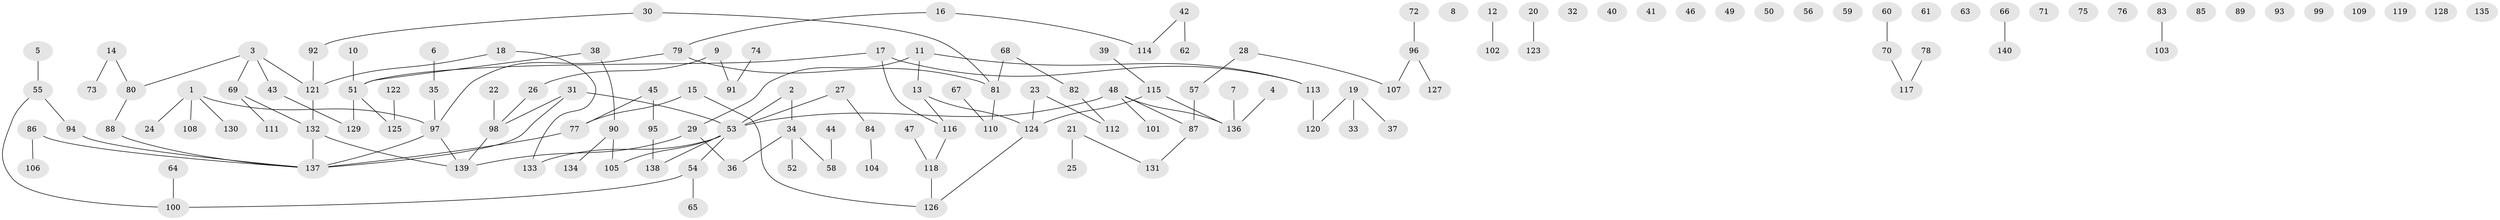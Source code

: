 // Generated by graph-tools (version 1.1) at 2025/49/03/09/25 03:49:13]
// undirected, 140 vertices, 128 edges
graph export_dot {
graph [start="1"]
  node [color=gray90,style=filled];
  1;
  2;
  3;
  4;
  5;
  6;
  7;
  8;
  9;
  10;
  11;
  12;
  13;
  14;
  15;
  16;
  17;
  18;
  19;
  20;
  21;
  22;
  23;
  24;
  25;
  26;
  27;
  28;
  29;
  30;
  31;
  32;
  33;
  34;
  35;
  36;
  37;
  38;
  39;
  40;
  41;
  42;
  43;
  44;
  45;
  46;
  47;
  48;
  49;
  50;
  51;
  52;
  53;
  54;
  55;
  56;
  57;
  58;
  59;
  60;
  61;
  62;
  63;
  64;
  65;
  66;
  67;
  68;
  69;
  70;
  71;
  72;
  73;
  74;
  75;
  76;
  77;
  78;
  79;
  80;
  81;
  82;
  83;
  84;
  85;
  86;
  87;
  88;
  89;
  90;
  91;
  92;
  93;
  94;
  95;
  96;
  97;
  98;
  99;
  100;
  101;
  102;
  103;
  104;
  105;
  106;
  107;
  108;
  109;
  110;
  111;
  112;
  113;
  114;
  115;
  116;
  117;
  118;
  119;
  120;
  121;
  122;
  123;
  124;
  125;
  126;
  127;
  128;
  129;
  130;
  131;
  132;
  133;
  134;
  135;
  136;
  137;
  138;
  139;
  140;
  1 -- 24;
  1 -- 97;
  1 -- 108;
  1 -- 130;
  2 -- 34;
  2 -- 53;
  3 -- 43;
  3 -- 69;
  3 -- 80;
  3 -- 121;
  4 -- 136;
  5 -- 55;
  6 -- 35;
  7 -- 136;
  9 -- 26;
  9 -- 91;
  10 -- 51;
  11 -- 13;
  11 -- 29;
  11 -- 113;
  12 -- 102;
  13 -- 116;
  13 -- 124;
  14 -- 73;
  14 -- 80;
  15 -- 77;
  15 -- 126;
  16 -- 79;
  16 -- 114;
  17 -- 51;
  17 -- 113;
  17 -- 116;
  18 -- 121;
  18 -- 133;
  19 -- 33;
  19 -- 37;
  19 -- 120;
  20 -- 123;
  21 -- 25;
  21 -- 131;
  22 -- 98;
  23 -- 112;
  23 -- 124;
  26 -- 98;
  27 -- 53;
  27 -- 84;
  28 -- 57;
  28 -- 107;
  29 -- 36;
  29 -- 139;
  30 -- 81;
  30 -- 92;
  31 -- 53;
  31 -- 98;
  31 -- 137;
  34 -- 36;
  34 -- 52;
  34 -- 58;
  35 -- 97;
  38 -- 51;
  38 -- 90;
  39 -- 115;
  42 -- 62;
  42 -- 114;
  43 -- 129;
  44 -- 58;
  45 -- 77;
  45 -- 95;
  47 -- 118;
  48 -- 53;
  48 -- 87;
  48 -- 101;
  48 -- 136;
  51 -- 125;
  51 -- 129;
  53 -- 54;
  53 -- 105;
  53 -- 133;
  53 -- 138;
  54 -- 65;
  54 -- 100;
  55 -- 94;
  55 -- 100;
  57 -- 87;
  60 -- 70;
  64 -- 100;
  66 -- 140;
  67 -- 110;
  68 -- 81;
  68 -- 82;
  69 -- 111;
  69 -- 132;
  70 -- 117;
  72 -- 96;
  74 -- 91;
  77 -- 137;
  78 -- 117;
  79 -- 81;
  79 -- 97;
  80 -- 88;
  81 -- 110;
  82 -- 112;
  83 -- 103;
  84 -- 104;
  86 -- 106;
  86 -- 137;
  87 -- 131;
  88 -- 137;
  90 -- 105;
  90 -- 134;
  92 -- 121;
  94 -- 137;
  95 -- 138;
  96 -- 107;
  96 -- 127;
  97 -- 137;
  97 -- 139;
  98 -- 139;
  113 -- 120;
  115 -- 124;
  115 -- 136;
  116 -- 118;
  118 -- 126;
  121 -- 132;
  122 -- 125;
  124 -- 126;
  132 -- 137;
  132 -- 139;
}
